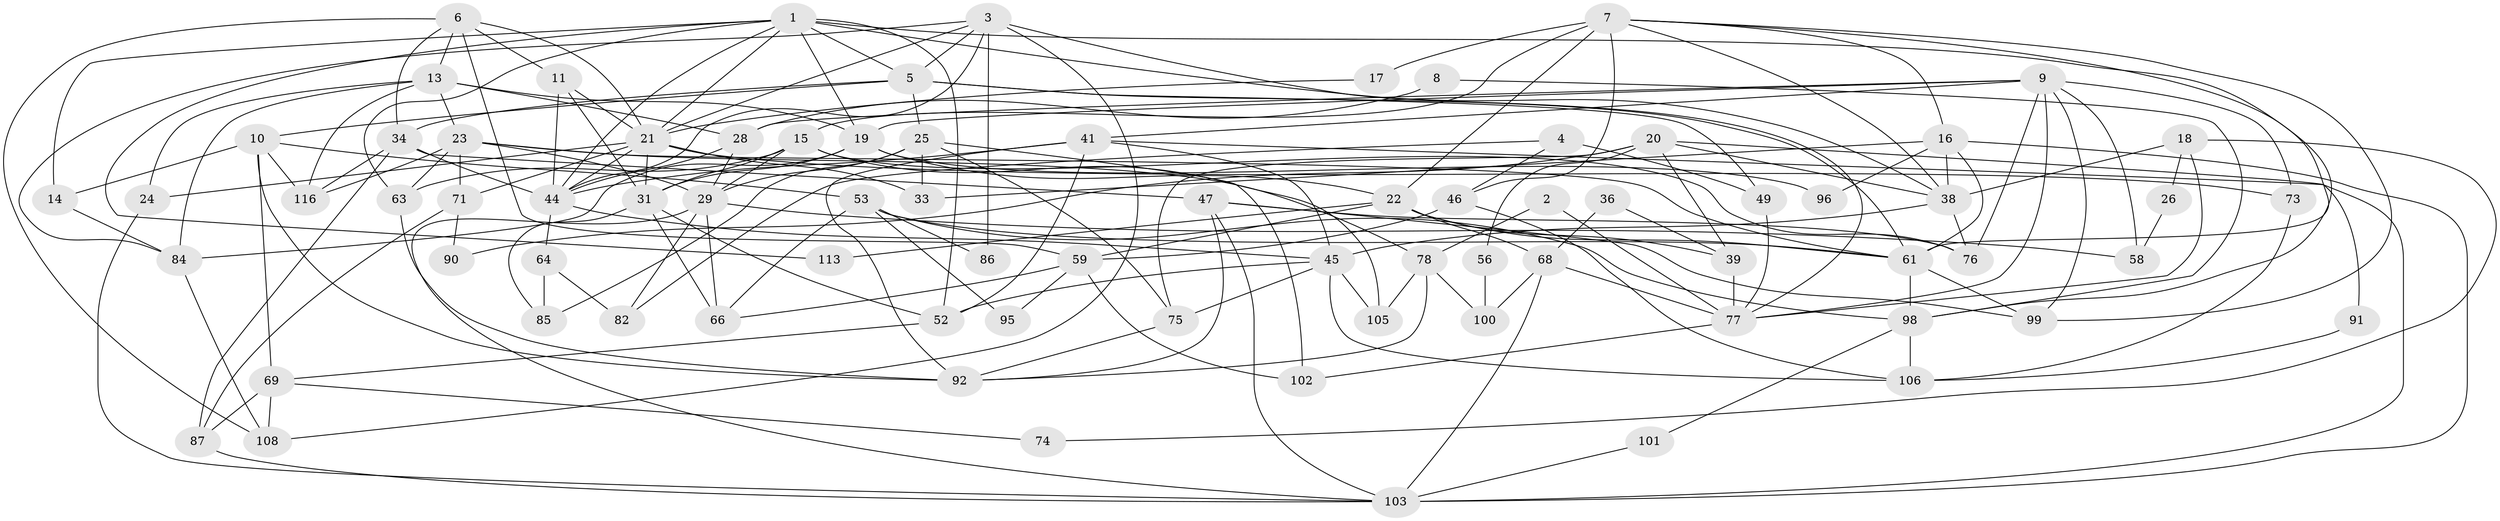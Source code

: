 // Generated by graph-tools (version 1.1) at 2025/52/02/27/25 19:52:02]
// undirected, 78 vertices, 186 edges
graph export_dot {
graph [start="1"]
  node [color=gray90,style=filled];
  1 [super="+117"];
  2;
  3 [super="+12"];
  4;
  5 [super="+111"];
  6 [super="+35"];
  7 [super="+54"];
  8;
  9 [super="+37"];
  10 [super="+65"];
  11 [super="+89"];
  13 [super="+32"];
  14 [super="+43"];
  15 [super="+42"];
  16 [super="+40"];
  17;
  18;
  19 [super="+57"];
  20 [super="+55"];
  21 [super="+30"];
  22;
  23 [super="+83"];
  24 [super="+27"];
  25 [super="+70"];
  26;
  28;
  29 [super="+60"];
  31 [super="+88"];
  33;
  34 [super="+67"];
  36;
  38 [super="+50"];
  39 [super="+51"];
  41 [super="+79"];
  44 [super="+81"];
  45 [super="+48"];
  46;
  47 [super="+97"];
  49;
  52 [super="+62"];
  53 [super="+115"];
  56;
  58;
  59 [super="+93"];
  61 [super="+109"];
  63;
  64;
  66;
  68 [super="+110"];
  69 [super="+72"];
  71 [super="+114"];
  73;
  74;
  75;
  76 [super="+80"];
  77 [super="+107"];
  78;
  82;
  84 [super="+94"];
  85;
  86;
  87;
  90;
  91;
  92 [super="+104"];
  95;
  96;
  98;
  99;
  100;
  101;
  102;
  103 [super="+118"];
  105;
  106 [super="+112"];
  108;
  113;
  116;
  1 -- 44;
  1 -- 14;
  1 -- 98;
  1 -- 5;
  1 -- 38;
  1 -- 113;
  1 -- 19;
  1 -- 52;
  1 -- 21;
  1 -- 63;
  2 -- 78;
  2 -- 77;
  3 -- 108;
  3 -- 77;
  3 -- 86;
  3 -- 5;
  3 -- 44;
  3 -- 21;
  3 -- 84;
  4 -- 46;
  4 -- 49;
  4 -- 82;
  5 -- 34;
  5 -- 10;
  5 -- 25;
  5 -- 61;
  5 -- 49;
  6 -- 11;
  6 -- 108;
  6 -- 13;
  6 -- 21;
  6 -- 34;
  6 -- 59;
  7 -- 22 [weight=2];
  7 -- 38;
  7 -- 15;
  7 -- 16;
  7 -- 17;
  7 -- 99;
  7 -- 46;
  7 -- 61;
  8 -- 98;
  8 -- 28;
  9 -- 19;
  9 -- 99;
  9 -- 41;
  9 -- 73;
  9 -- 58;
  9 -- 28;
  9 -- 76;
  9 -- 77;
  10 -- 69 [weight=3];
  10 -- 116;
  10 -- 53;
  10 -- 92;
  10 -- 14;
  11 -- 31;
  11 -- 21;
  11 -- 44;
  13 -- 84;
  13 -- 24;
  13 -- 19;
  13 -- 116;
  13 -- 23;
  13 -- 28;
  14 -- 84;
  15 -- 105;
  15 -- 76;
  15 -- 63;
  15 -- 31;
  15 -- 29;
  16 -- 103;
  16 -- 33;
  16 -- 96;
  16 -- 61;
  16 -- 38;
  17 -- 21;
  18 -- 26;
  18 -- 74;
  18 -- 38;
  18 -- 77;
  19 -- 96;
  19 -- 22;
  19 -- 31;
  19 -- 84;
  20 -- 75 [weight=2];
  20 -- 56;
  20 -- 91;
  20 -- 38 [weight=2];
  20 -- 90;
  20 -- 39;
  21 -- 33;
  21 -- 44;
  21 -- 71;
  21 -- 24;
  21 -- 73;
  21 -- 31;
  22 -- 39;
  22 -- 59;
  22 -- 68;
  22 -- 113;
  22 -- 61;
  23 -- 116;
  23 -- 29;
  23 -- 61;
  23 -- 63;
  23 -- 78;
  23 -- 71;
  24 -- 103;
  25 -- 102;
  25 -- 75;
  25 -- 33;
  25 -- 85;
  25 -- 29;
  26 -- 58;
  28 -- 44;
  28 -- 29;
  29 -- 58;
  29 -- 66;
  29 -- 82;
  29 -- 103;
  31 -- 52;
  31 -- 85;
  31 -- 66;
  34 -- 47;
  34 -- 116;
  34 -- 44;
  34 -- 87;
  36 -- 39;
  36 -- 68;
  38 -- 76;
  38 -- 45;
  39 -- 77 [weight=2];
  41 -- 52;
  41 -- 103;
  41 -- 44;
  41 -- 45;
  41 -- 92;
  44 -- 64;
  44 -- 45;
  45 -- 52;
  45 -- 105;
  45 -- 106;
  45 -- 75;
  46 -- 106;
  46 -- 59;
  47 -- 99;
  47 -- 76;
  47 -- 103;
  47 -- 92;
  49 -- 77;
  52 -- 69;
  53 -- 98;
  53 -- 95;
  53 -- 66;
  53 -- 61;
  53 -- 86;
  56 -- 100;
  59 -- 66;
  59 -- 95;
  59 -- 102;
  61 -- 98;
  61 -- 99;
  63 -- 92;
  64 -- 85;
  64 -- 82;
  68 -- 100;
  68 -- 103;
  68 -- 77;
  69 -- 74;
  69 -- 87;
  69 -- 108;
  71 -- 90;
  71 -- 87;
  73 -- 106;
  75 -- 92;
  77 -- 102;
  78 -- 92;
  78 -- 105;
  78 -- 100;
  84 -- 108;
  87 -- 103;
  91 -- 106;
  98 -- 101;
  98 -- 106 [weight=2];
  101 -- 103;
}
